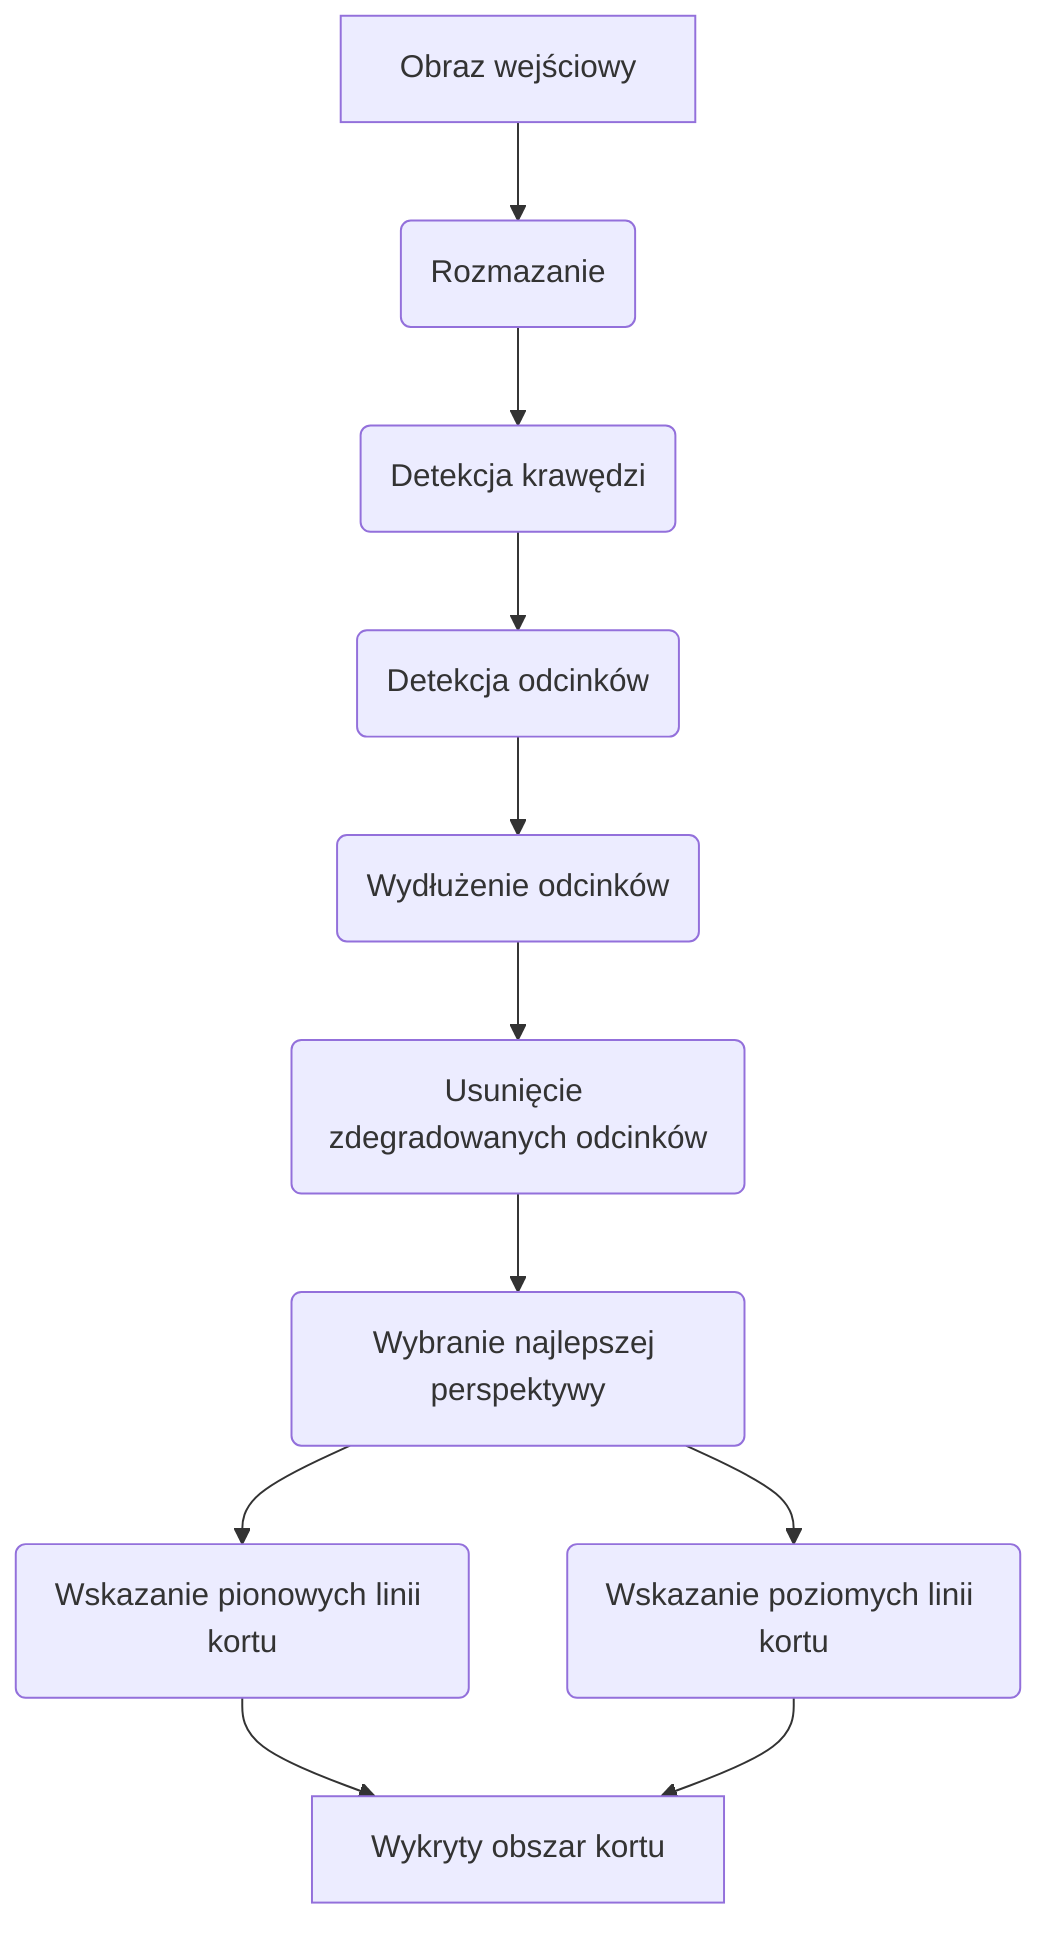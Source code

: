graph TD

%% ...::: NODES :::...

input[Obraz wejściowy]
blur(Rozmazanie)
edges(Detekcja krawędzi)
line_edges(Detekcja odcinków)
line_extend(Wydłużenie odcinków)
remove_degraded(Usunięcie zdegradowanych odcinków)
best_perspective(Wybranie najlepszej perspektywy)
detect_vertical(Wskazanie pionowych linii kortu)
detect_horizontal(Wskazanie poziomych linii kortu)
court[Wykryty obszar kortu]

%% ...::: STYLING :::...

%% ...::: FLOWS :::...

input-->blur
blur-->edges
edges-->line_edges
line_edges-->line_extend
line_extend-->remove_degraded
remove_degraded-->best_perspective
best_perspective-->detect_vertical
best_perspective-->detect_horizontal
detect_vertical-->court
detect_horizontal-->court